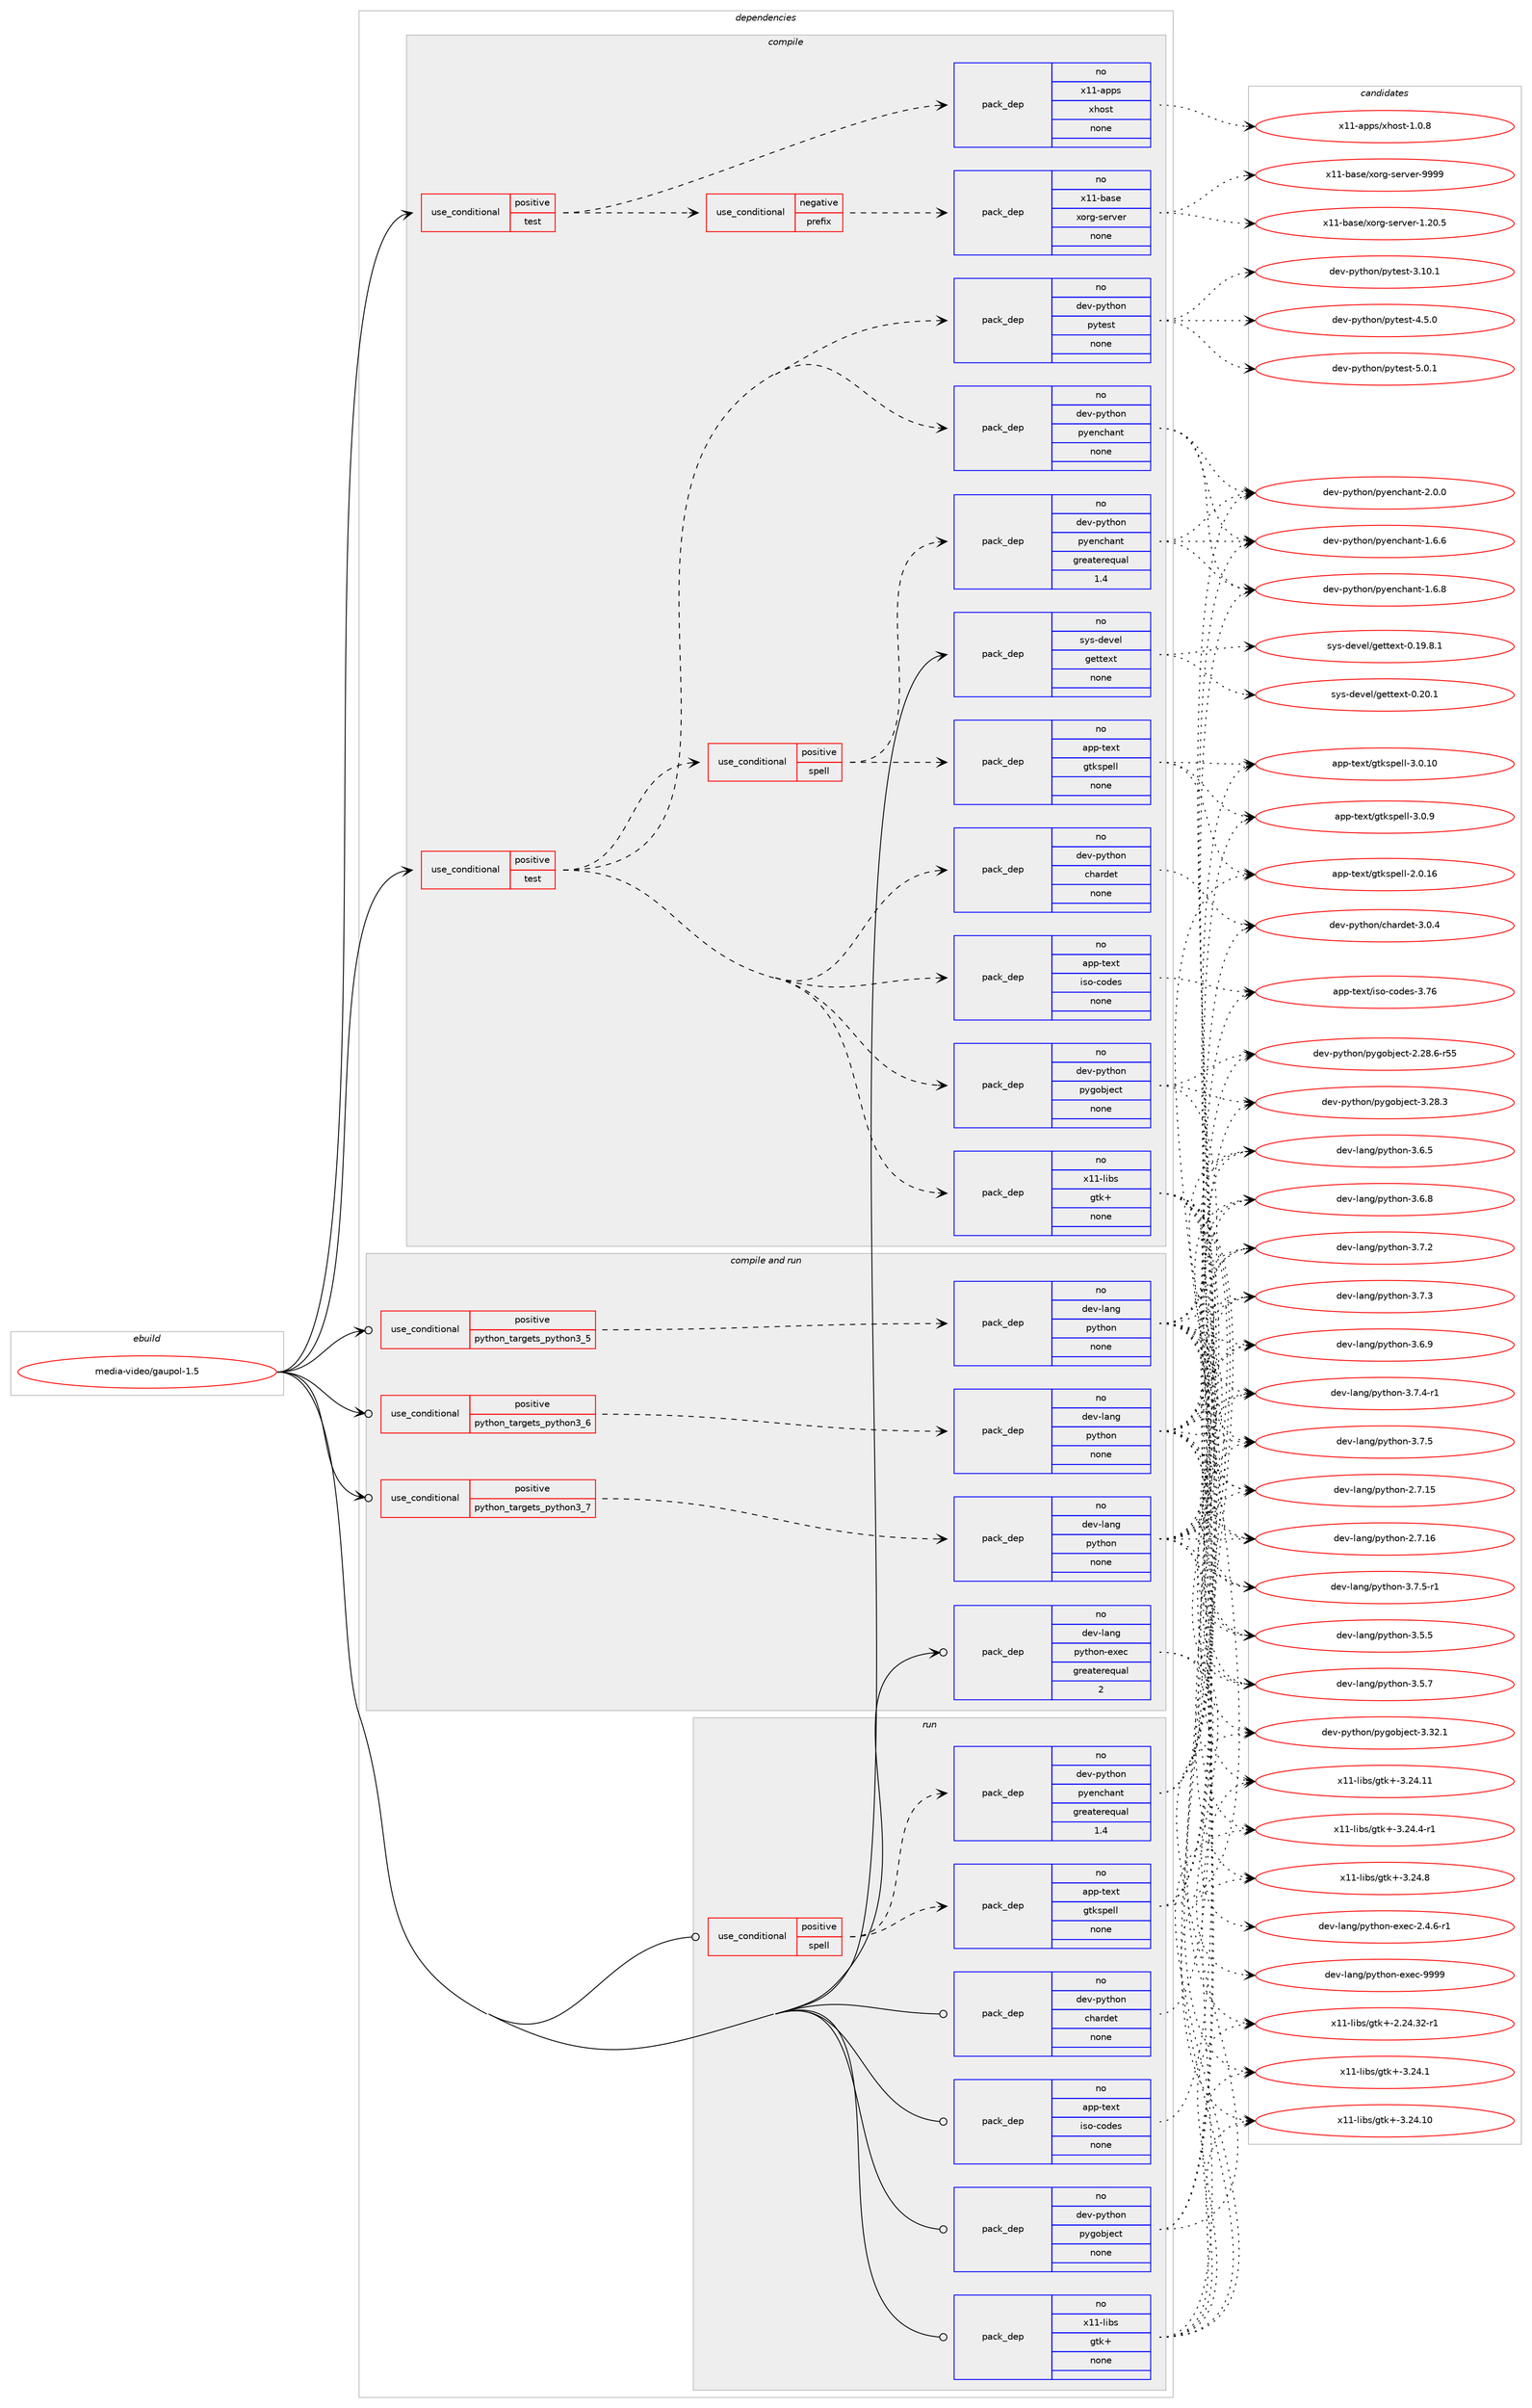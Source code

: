 digraph prolog {

# *************
# Graph options
# *************

newrank=true;
concentrate=true;
compound=true;
graph [rankdir=LR,fontname=Helvetica,fontsize=10,ranksep=1.5];#, ranksep=2.5, nodesep=0.2];
edge  [arrowhead=vee];
node  [fontname=Helvetica,fontsize=10];

# **********
# The ebuild
# **********

subgraph cluster_leftcol {
color=gray;
rank=same;
label=<<i>ebuild</i>>;
id [label="media-video/gaupol-1.5", color=red, width=4, href="../media-video/gaupol-1.5.svg"];
}

# ****************
# The dependencies
# ****************

subgraph cluster_midcol {
color=gray;
label=<<i>dependencies</i>>;
subgraph cluster_compile {
fillcolor="#eeeeee";
style=filled;
label=<<i>compile</i>>;
subgraph cond196275 {
dependency807389 [label=<<TABLE BORDER="0" CELLBORDER="1" CELLSPACING="0" CELLPADDING="4"><TR><TD ROWSPAN="3" CELLPADDING="10">use_conditional</TD></TR><TR><TD>positive</TD></TR><TR><TD>test</TD></TR></TABLE>>, shape=none, color=red];
subgraph cond196276 {
dependency807390 [label=<<TABLE BORDER="0" CELLBORDER="1" CELLSPACING="0" CELLPADDING="4"><TR><TD ROWSPAN="3" CELLPADDING="10">use_conditional</TD></TR><TR><TD>negative</TD></TR><TR><TD>prefix</TD></TR></TABLE>>, shape=none, color=red];
subgraph pack597025 {
dependency807391 [label=<<TABLE BORDER="0" CELLBORDER="1" CELLSPACING="0" CELLPADDING="4" WIDTH="220"><TR><TD ROWSPAN="6" CELLPADDING="30">pack_dep</TD></TR><TR><TD WIDTH="110">no</TD></TR><TR><TD>x11-base</TD></TR><TR><TD>xorg-server</TD></TR><TR><TD>none</TD></TR><TR><TD></TD></TR></TABLE>>, shape=none, color=blue];
}
dependency807390:e -> dependency807391:w [weight=20,style="dashed",arrowhead="vee"];
}
dependency807389:e -> dependency807390:w [weight=20,style="dashed",arrowhead="vee"];
subgraph pack597026 {
dependency807392 [label=<<TABLE BORDER="0" CELLBORDER="1" CELLSPACING="0" CELLPADDING="4" WIDTH="220"><TR><TD ROWSPAN="6" CELLPADDING="30">pack_dep</TD></TR><TR><TD WIDTH="110">no</TD></TR><TR><TD>x11-apps</TD></TR><TR><TD>xhost</TD></TR><TR><TD>none</TD></TR><TR><TD></TD></TR></TABLE>>, shape=none, color=blue];
}
dependency807389:e -> dependency807392:w [weight=20,style="dashed",arrowhead="vee"];
}
id:e -> dependency807389:w [weight=20,style="solid",arrowhead="vee"];
subgraph cond196277 {
dependency807393 [label=<<TABLE BORDER="0" CELLBORDER="1" CELLSPACING="0" CELLPADDING="4"><TR><TD ROWSPAN="3" CELLPADDING="10">use_conditional</TD></TR><TR><TD>positive</TD></TR><TR><TD>test</TD></TR></TABLE>>, shape=none, color=red];
subgraph pack597027 {
dependency807394 [label=<<TABLE BORDER="0" CELLBORDER="1" CELLSPACING="0" CELLPADDING="4" WIDTH="220"><TR><TD ROWSPAN="6" CELLPADDING="30">pack_dep</TD></TR><TR><TD WIDTH="110">no</TD></TR><TR><TD>app-text</TD></TR><TR><TD>iso-codes</TD></TR><TR><TD>none</TD></TR><TR><TD></TD></TR></TABLE>>, shape=none, color=blue];
}
dependency807393:e -> dependency807394:w [weight=20,style="dashed",arrowhead="vee"];
subgraph pack597028 {
dependency807395 [label=<<TABLE BORDER="0" CELLBORDER="1" CELLSPACING="0" CELLPADDING="4" WIDTH="220"><TR><TD ROWSPAN="6" CELLPADDING="30">pack_dep</TD></TR><TR><TD WIDTH="110">no</TD></TR><TR><TD>dev-python</TD></TR><TR><TD>chardet</TD></TR><TR><TD>none</TD></TR><TR><TD></TD></TR></TABLE>>, shape=none, color=blue];
}
dependency807393:e -> dependency807395:w [weight=20,style="dashed",arrowhead="vee"];
subgraph pack597029 {
dependency807396 [label=<<TABLE BORDER="0" CELLBORDER="1" CELLSPACING="0" CELLPADDING="4" WIDTH="220"><TR><TD ROWSPAN="6" CELLPADDING="30">pack_dep</TD></TR><TR><TD WIDTH="110">no</TD></TR><TR><TD>dev-python</TD></TR><TR><TD>pygobject</TD></TR><TR><TD>none</TD></TR><TR><TD></TD></TR></TABLE>>, shape=none, color=blue];
}
dependency807393:e -> dependency807396:w [weight=20,style="dashed",arrowhead="vee"];
subgraph pack597030 {
dependency807397 [label=<<TABLE BORDER="0" CELLBORDER="1" CELLSPACING="0" CELLPADDING="4" WIDTH="220"><TR><TD ROWSPAN="6" CELLPADDING="30">pack_dep</TD></TR><TR><TD WIDTH="110">no</TD></TR><TR><TD>x11-libs</TD></TR><TR><TD>gtk+</TD></TR><TR><TD>none</TD></TR><TR><TD></TD></TR></TABLE>>, shape=none, color=blue];
}
dependency807393:e -> dependency807397:w [weight=20,style="dashed",arrowhead="vee"];
subgraph cond196278 {
dependency807398 [label=<<TABLE BORDER="0" CELLBORDER="1" CELLSPACING="0" CELLPADDING="4"><TR><TD ROWSPAN="3" CELLPADDING="10">use_conditional</TD></TR><TR><TD>positive</TD></TR><TR><TD>spell</TD></TR></TABLE>>, shape=none, color=red];
subgraph pack597031 {
dependency807399 [label=<<TABLE BORDER="0" CELLBORDER="1" CELLSPACING="0" CELLPADDING="4" WIDTH="220"><TR><TD ROWSPAN="6" CELLPADDING="30">pack_dep</TD></TR><TR><TD WIDTH="110">no</TD></TR><TR><TD>app-text</TD></TR><TR><TD>gtkspell</TD></TR><TR><TD>none</TD></TR><TR><TD></TD></TR></TABLE>>, shape=none, color=blue];
}
dependency807398:e -> dependency807399:w [weight=20,style="dashed",arrowhead="vee"];
subgraph pack597032 {
dependency807400 [label=<<TABLE BORDER="0" CELLBORDER="1" CELLSPACING="0" CELLPADDING="4" WIDTH="220"><TR><TD ROWSPAN="6" CELLPADDING="30">pack_dep</TD></TR><TR><TD WIDTH="110">no</TD></TR><TR><TD>dev-python</TD></TR><TR><TD>pyenchant</TD></TR><TR><TD>greaterequal</TD></TR><TR><TD>1.4</TD></TR></TABLE>>, shape=none, color=blue];
}
dependency807398:e -> dependency807400:w [weight=20,style="dashed",arrowhead="vee"];
}
dependency807393:e -> dependency807398:w [weight=20,style="dashed",arrowhead="vee"];
subgraph pack597033 {
dependency807401 [label=<<TABLE BORDER="0" CELLBORDER="1" CELLSPACING="0" CELLPADDING="4" WIDTH="220"><TR><TD ROWSPAN="6" CELLPADDING="30">pack_dep</TD></TR><TR><TD WIDTH="110">no</TD></TR><TR><TD>dev-python</TD></TR><TR><TD>pyenchant</TD></TR><TR><TD>none</TD></TR><TR><TD></TD></TR></TABLE>>, shape=none, color=blue];
}
dependency807393:e -> dependency807401:w [weight=20,style="dashed",arrowhead="vee"];
subgraph pack597034 {
dependency807402 [label=<<TABLE BORDER="0" CELLBORDER="1" CELLSPACING="0" CELLPADDING="4" WIDTH="220"><TR><TD ROWSPAN="6" CELLPADDING="30">pack_dep</TD></TR><TR><TD WIDTH="110">no</TD></TR><TR><TD>dev-python</TD></TR><TR><TD>pytest</TD></TR><TR><TD>none</TD></TR><TR><TD></TD></TR></TABLE>>, shape=none, color=blue];
}
dependency807393:e -> dependency807402:w [weight=20,style="dashed",arrowhead="vee"];
}
id:e -> dependency807393:w [weight=20,style="solid",arrowhead="vee"];
subgraph pack597035 {
dependency807403 [label=<<TABLE BORDER="0" CELLBORDER="1" CELLSPACING="0" CELLPADDING="4" WIDTH="220"><TR><TD ROWSPAN="6" CELLPADDING="30">pack_dep</TD></TR><TR><TD WIDTH="110">no</TD></TR><TR><TD>sys-devel</TD></TR><TR><TD>gettext</TD></TR><TR><TD>none</TD></TR><TR><TD></TD></TR></TABLE>>, shape=none, color=blue];
}
id:e -> dependency807403:w [weight=20,style="solid",arrowhead="vee"];
}
subgraph cluster_compileandrun {
fillcolor="#eeeeee";
style=filled;
label=<<i>compile and run</i>>;
subgraph cond196279 {
dependency807404 [label=<<TABLE BORDER="0" CELLBORDER="1" CELLSPACING="0" CELLPADDING="4"><TR><TD ROWSPAN="3" CELLPADDING="10">use_conditional</TD></TR><TR><TD>positive</TD></TR><TR><TD>python_targets_python3_5</TD></TR></TABLE>>, shape=none, color=red];
subgraph pack597036 {
dependency807405 [label=<<TABLE BORDER="0" CELLBORDER="1" CELLSPACING="0" CELLPADDING="4" WIDTH="220"><TR><TD ROWSPAN="6" CELLPADDING="30">pack_dep</TD></TR><TR><TD WIDTH="110">no</TD></TR><TR><TD>dev-lang</TD></TR><TR><TD>python</TD></TR><TR><TD>none</TD></TR><TR><TD></TD></TR></TABLE>>, shape=none, color=blue];
}
dependency807404:e -> dependency807405:w [weight=20,style="dashed",arrowhead="vee"];
}
id:e -> dependency807404:w [weight=20,style="solid",arrowhead="odotvee"];
subgraph cond196280 {
dependency807406 [label=<<TABLE BORDER="0" CELLBORDER="1" CELLSPACING="0" CELLPADDING="4"><TR><TD ROWSPAN="3" CELLPADDING="10">use_conditional</TD></TR><TR><TD>positive</TD></TR><TR><TD>python_targets_python3_6</TD></TR></TABLE>>, shape=none, color=red];
subgraph pack597037 {
dependency807407 [label=<<TABLE BORDER="0" CELLBORDER="1" CELLSPACING="0" CELLPADDING="4" WIDTH="220"><TR><TD ROWSPAN="6" CELLPADDING="30">pack_dep</TD></TR><TR><TD WIDTH="110">no</TD></TR><TR><TD>dev-lang</TD></TR><TR><TD>python</TD></TR><TR><TD>none</TD></TR><TR><TD></TD></TR></TABLE>>, shape=none, color=blue];
}
dependency807406:e -> dependency807407:w [weight=20,style="dashed",arrowhead="vee"];
}
id:e -> dependency807406:w [weight=20,style="solid",arrowhead="odotvee"];
subgraph cond196281 {
dependency807408 [label=<<TABLE BORDER="0" CELLBORDER="1" CELLSPACING="0" CELLPADDING="4"><TR><TD ROWSPAN="3" CELLPADDING="10">use_conditional</TD></TR><TR><TD>positive</TD></TR><TR><TD>python_targets_python3_7</TD></TR></TABLE>>, shape=none, color=red];
subgraph pack597038 {
dependency807409 [label=<<TABLE BORDER="0" CELLBORDER="1" CELLSPACING="0" CELLPADDING="4" WIDTH="220"><TR><TD ROWSPAN="6" CELLPADDING="30">pack_dep</TD></TR><TR><TD WIDTH="110">no</TD></TR><TR><TD>dev-lang</TD></TR><TR><TD>python</TD></TR><TR><TD>none</TD></TR><TR><TD></TD></TR></TABLE>>, shape=none, color=blue];
}
dependency807408:e -> dependency807409:w [weight=20,style="dashed",arrowhead="vee"];
}
id:e -> dependency807408:w [weight=20,style="solid",arrowhead="odotvee"];
subgraph pack597039 {
dependency807410 [label=<<TABLE BORDER="0" CELLBORDER="1" CELLSPACING="0" CELLPADDING="4" WIDTH="220"><TR><TD ROWSPAN="6" CELLPADDING="30">pack_dep</TD></TR><TR><TD WIDTH="110">no</TD></TR><TR><TD>dev-lang</TD></TR><TR><TD>python-exec</TD></TR><TR><TD>greaterequal</TD></TR><TR><TD>2</TD></TR></TABLE>>, shape=none, color=blue];
}
id:e -> dependency807410:w [weight=20,style="solid",arrowhead="odotvee"];
}
subgraph cluster_run {
fillcolor="#eeeeee";
style=filled;
label=<<i>run</i>>;
subgraph cond196282 {
dependency807411 [label=<<TABLE BORDER="0" CELLBORDER="1" CELLSPACING="0" CELLPADDING="4"><TR><TD ROWSPAN="3" CELLPADDING="10">use_conditional</TD></TR><TR><TD>positive</TD></TR><TR><TD>spell</TD></TR></TABLE>>, shape=none, color=red];
subgraph pack597040 {
dependency807412 [label=<<TABLE BORDER="0" CELLBORDER="1" CELLSPACING="0" CELLPADDING="4" WIDTH="220"><TR><TD ROWSPAN="6" CELLPADDING="30">pack_dep</TD></TR><TR><TD WIDTH="110">no</TD></TR><TR><TD>app-text</TD></TR><TR><TD>gtkspell</TD></TR><TR><TD>none</TD></TR><TR><TD></TD></TR></TABLE>>, shape=none, color=blue];
}
dependency807411:e -> dependency807412:w [weight=20,style="dashed",arrowhead="vee"];
subgraph pack597041 {
dependency807413 [label=<<TABLE BORDER="0" CELLBORDER="1" CELLSPACING="0" CELLPADDING="4" WIDTH="220"><TR><TD ROWSPAN="6" CELLPADDING="30">pack_dep</TD></TR><TR><TD WIDTH="110">no</TD></TR><TR><TD>dev-python</TD></TR><TR><TD>pyenchant</TD></TR><TR><TD>greaterequal</TD></TR><TR><TD>1.4</TD></TR></TABLE>>, shape=none, color=blue];
}
dependency807411:e -> dependency807413:w [weight=20,style="dashed",arrowhead="vee"];
}
id:e -> dependency807411:w [weight=20,style="solid",arrowhead="odot"];
subgraph pack597042 {
dependency807414 [label=<<TABLE BORDER="0" CELLBORDER="1" CELLSPACING="0" CELLPADDING="4" WIDTH="220"><TR><TD ROWSPAN="6" CELLPADDING="30">pack_dep</TD></TR><TR><TD WIDTH="110">no</TD></TR><TR><TD>app-text</TD></TR><TR><TD>iso-codes</TD></TR><TR><TD>none</TD></TR><TR><TD></TD></TR></TABLE>>, shape=none, color=blue];
}
id:e -> dependency807414:w [weight=20,style="solid",arrowhead="odot"];
subgraph pack597043 {
dependency807415 [label=<<TABLE BORDER="0" CELLBORDER="1" CELLSPACING="0" CELLPADDING="4" WIDTH="220"><TR><TD ROWSPAN="6" CELLPADDING="30">pack_dep</TD></TR><TR><TD WIDTH="110">no</TD></TR><TR><TD>dev-python</TD></TR><TR><TD>chardet</TD></TR><TR><TD>none</TD></TR><TR><TD></TD></TR></TABLE>>, shape=none, color=blue];
}
id:e -> dependency807415:w [weight=20,style="solid",arrowhead="odot"];
subgraph pack597044 {
dependency807416 [label=<<TABLE BORDER="0" CELLBORDER="1" CELLSPACING="0" CELLPADDING="4" WIDTH="220"><TR><TD ROWSPAN="6" CELLPADDING="30">pack_dep</TD></TR><TR><TD WIDTH="110">no</TD></TR><TR><TD>dev-python</TD></TR><TR><TD>pygobject</TD></TR><TR><TD>none</TD></TR><TR><TD></TD></TR></TABLE>>, shape=none, color=blue];
}
id:e -> dependency807416:w [weight=20,style="solid",arrowhead="odot"];
subgraph pack597045 {
dependency807417 [label=<<TABLE BORDER="0" CELLBORDER="1" CELLSPACING="0" CELLPADDING="4" WIDTH="220"><TR><TD ROWSPAN="6" CELLPADDING="30">pack_dep</TD></TR><TR><TD WIDTH="110">no</TD></TR><TR><TD>x11-libs</TD></TR><TR><TD>gtk+</TD></TR><TR><TD>none</TD></TR><TR><TD></TD></TR></TABLE>>, shape=none, color=blue];
}
id:e -> dependency807417:w [weight=20,style="solid",arrowhead="odot"];
}
}

# **************
# The candidates
# **************

subgraph cluster_choices {
rank=same;
color=gray;
label=<<i>candidates</i>>;

subgraph choice597025 {
color=black;
nodesep=1;
choice1204949459897115101471201111141034511510111411810111445494650484653 [label="x11-base/xorg-server-1.20.5", color=red, width=4,href="../x11-base/xorg-server-1.20.5.svg"];
choice120494945989711510147120111114103451151011141181011144557575757 [label="x11-base/xorg-server-9999", color=red, width=4,href="../x11-base/xorg-server-9999.svg"];
dependency807391:e -> choice1204949459897115101471201111141034511510111411810111445494650484653:w [style=dotted,weight="100"];
dependency807391:e -> choice120494945989711510147120111114103451151011141181011144557575757:w [style=dotted,weight="100"];
}
subgraph choice597026 {
color=black;
nodesep=1;
choice1204949459711211211547120104111115116454946484656 [label="x11-apps/xhost-1.0.8", color=red, width=4,href="../x11-apps/xhost-1.0.8.svg"];
dependency807392:e -> choice1204949459711211211547120104111115116454946484656:w [style=dotted,weight="100"];
}
subgraph choice597027 {
color=black;
nodesep=1;
choice97112112451161011201164710511511145991111001011154551465554 [label="app-text/iso-codes-3.76", color=red, width=4,href="../app-text/iso-codes-3.76.svg"];
dependency807394:e -> choice97112112451161011201164710511511145991111001011154551465554:w [style=dotted,weight="100"];
}
subgraph choice597028 {
color=black;
nodesep=1;
choice10010111845112121116104111110479910497114100101116455146484652 [label="dev-python/chardet-3.0.4", color=red, width=4,href="../dev-python/chardet-3.0.4.svg"];
dependency807395:e -> choice10010111845112121116104111110479910497114100101116455146484652:w [style=dotted,weight="100"];
}
subgraph choice597029 {
color=black;
nodesep=1;
choice1001011184511212111610411111047112121103111981061019911645504650564654451145353 [label="dev-python/pygobject-2.28.6-r55", color=red, width=4,href="../dev-python/pygobject-2.28.6-r55.svg"];
choice1001011184511212111610411111047112121103111981061019911645514650564651 [label="dev-python/pygobject-3.28.3", color=red, width=4,href="../dev-python/pygobject-3.28.3.svg"];
choice1001011184511212111610411111047112121103111981061019911645514651504649 [label="dev-python/pygobject-3.32.1", color=red, width=4,href="../dev-python/pygobject-3.32.1.svg"];
dependency807396:e -> choice1001011184511212111610411111047112121103111981061019911645504650564654451145353:w [style=dotted,weight="100"];
dependency807396:e -> choice1001011184511212111610411111047112121103111981061019911645514650564651:w [style=dotted,weight="100"];
dependency807396:e -> choice1001011184511212111610411111047112121103111981061019911645514651504649:w [style=dotted,weight="100"];
}
subgraph choice597030 {
color=black;
nodesep=1;
choice12049494510810598115471031161074345504650524651504511449 [label="x11-libs/gtk+-2.24.32-r1", color=red, width=4,href="../x11-libs/gtk+-2.24.32-r1.svg"];
choice12049494510810598115471031161074345514650524649 [label="x11-libs/gtk+-3.24.1", color=red, width=4,href="../x11-libs/gtk+-3.24.1.svg"];
choice1204949451081059811547103116107434551465052464948 [label="x11-libs/gtk+-3.24.10", color=red, width=4,href="../x11-libs/gtk+-3.24.10.svg"];
choice1204949451081059811547103116107434551465052464949 [label="x11-libs/gtk+-3.24.11", color=red, width=4,href="../x11-libs/gtk+-3.24.11.svg"];
choice120494945108105981154710311610743455146505246524511449 [label="x11-libs/gtk+-3.24.4-r1", color=red, width=4,href="../x11-libs/gtk+-3.24.4-r1.svg"];
choice12049494510810598115471031161074345514650524656 [label="x11-libs/gtk+-3.24.8", color=red, width=4,href="../x11-libs/gtk+-3.24.8.svg"];
dependency807397:e -> choice12049494510810598115471031161074345504650524651504511449:w [style=dotted,weight="100"];
dependency807397:e -> choice12049494510810598115471031161074345514650524649:w [style=dotted,weight="100"];
dependency807397:e -> choice1204949451081059811547103116107434551465052464948:w [style=dotted,weight="100"];
dependency807397:e -> choice1204949451081059811547103116107434551465052464949:w [style=dotted,weight="100"];
dependency807397:e -> choice120494945108105981154710311610743455146505246524511449:w [style=dotted,weight="100"];
dependency807397:e -> choice12049494510810598115471031161074345514650524656:w [style=dotted,weight="100"];
}
subgraph choice597031 {
color=black;
nodesep=1;
choice97112112451161011201164710311610711511210110810845504648464954 [label="app-text/gtkspell-2.0.16", color=red, width=4,href="../app-text/gtkspell-2.0.16.svg"];
choice97112112451161011201164710311610711511210110810845514648464948 [label="app-text/gtkspell-3.0.10", color=red, width=4,href="../app-text/gtkspell-3.0.10.svg"];
choice971121124511610112011647103116107115112101108108455146484657 [label="app-text/gtkspell-3.0.9", color=red, width=4,href="../app-text/gtkspell-3.0.9.svg"];
dependency807399:e -> choice97112112451161011201164710311610711511210110810845504648464954:w [style=dotted,weight="100"];
dependency807399:e -> choice97112112451161011201164710311610711511210110810845514648464948:w [style=dotted,weight="100"];
dependency807399:e -> choice971121124511610112011647103116107115112101108108455146484657:w [style=dotted,weight="100"];
}
subgraph choice597032 {
color=black;
nodesep=1;
choice10010111845112121116104111110471121211011109910497110116454946544654 [label="dev-python/pyenchant-1.6.6", color=red, width=4,href="../dev-python/pyenchant-1.6.6.svg"];
choice10010111845112121116104111110471121211011109910497110116454946544656 [label="dev-python/pyenchant-1.6.8", color=red, width=4,href="../dev-python/pyenchant-1.6.8.svg"];
choice10010111845112121116104111110471121211011109910497110116455046484648 [label="dev-python/pyenchant-2.0.0", color=red, width=4,href="../dev-python/pyenchant-2.0.0.svg"];
dependency807400:e -> choice10010111845112121116104111110471121211011109910497110116454946544654:w [style=dotted,weight="100"];
dependency807400:e -> choice10010111845112121116104111110471121211011109910497110116454946544656:w [style=dotted,weight="100"];
dependency807400:e -> choice10010111845112121116104111110471121211011109910497110116455046484648:w [style=dotted,weight="100"];
}
subgraph choice597033 {
color=black;
nodesep=1;
choice10010111845112121116104111110471121211011109910497110116454946544654 [label="dev-python/pyenchant-1.6.6", color=red, width=4,href="../dev-python/pyenchant-1.6.6.svg"];
choice10010111845112121116104111110471121211011109910497110116454946544656 [label="dev-python/pyenchant-1.6.8", color=red, width=4,href="../dev-python/pyenchant-1.6.8.svg"];
choice10010111845112121116104111110471121211011109910497110116455046484648 [label="dev-python/pyenchant-2.0.0", color=red, width=4,href="../dev-python/pyenchant-2.0.0.svg"];
dependency807401:e -> choice10010111845112121116104111110471121211011109910497110116454946544654:w [style=dotted,weight="100"];
dependency807401:e -> choice10010111845112121116104111110471121211011109910497110116454946544656:w [style=dotted,weight="100"];
dependency807401:e -> choice10010111845112121116104111110471121211011109910497110116455046484648:w [style=dotted,weight="100"];
}
subgraph choice597034 {
color=black;
nodesep=1;
choice100101118451121211161041111104711212111610111511645514649484649 [label="dev-python/pytest-3.10.1", color=red, width=4,href="../dev-python/pytest-3.10.1.svg"];
choice1001011184511212111610411111047112121116101115116455246534648 [label="dev-python/pytest-4.5.0", color=red, width=4,href="../dev-python/pytest-4.5.0.svg"];
choice1001011184511212111610411111047112121116101115116455346484649 [label="dev-python/pytest-5.0.1", color=red, width=4,href="../dev-python/pytest-5.0.1.svg"];
dependency807402:e -> choice100101118451121211161041111104711212111610111511645514649484649:w [style=dotted,weight="100"];
dependency807402:e -> choice1001011184511212111610411111047112121116101115116455246534648:w [style=dotted,weight="100"];
dependency807402:e -> choice1001011184511212111610411111047112121116101115116455346484649:w [style=dotted,weight="100"];
}
subgraph choice597035 {
color=black;
nodesep=1;
choice1151211154510010111810110847103101116116101120116454846495746564649 [label="sys-devel/gettext-0.19.8.1", color=red, width=4,href="../sys-devel/gettext-0.19.8.1.svg"];
choice115121115451001011181011084710310111611610112011645484650484649 [label="sys-devel/gettext-0.20.1", color=red, width=4,href="../sys-devel/gettext-0.20.1.svg"];
dependency807403:e -> choice1151211154510010111810110847103101116116101120116454846495746564649:w [style=dotted,weight="100"];
dependency807403:e -> choice115121115451001011181011084710310111611610112011645484650484649:w [style=dotted,weight="100"];
}
subgraph choice597036 {
color=black;
nodesep=1;
choice10010111845108971101034711212111610411111045504655464953 [label="dev-lang/python-2.7.15", color=red, width=4,href="../dev-lang/python-2.7.15.svg"];
choice10010111845108971101034711212111610411111045504655464954 [label="dev-lang/python-2.7.16", color=red, width=4,href="../dev-lang/python-2.7.16.svg"];
choice100101118451089711010347112121116104111110455146534653 [label="dev-lang/python-3.5.5", color=red, width=4,href="../dev-lang/python-3.5.5.svg"];
choice100101118451089711010347112121116104111110455146534655 [label="dev-lang/python-3.5.7", color=red, width=4,href="../dev-lang/python-3.5.7.svg"];
choice100101118451089711010347112121116104111110455146544653 [label="dev-lang/python-3.6.5", color=red, width=4,href="../dev-lang/python-3.6.5.svg"];
choice100101118451089711010347112121116104111110455146544656 [label="dev-lang/python-3.6.8", color=red, width=4,href="../dev-lang/python-3.6.8.svg"];
choice100101118451089711010347112121116104111110455146544657 [label="dev-lang/python-3.6.9", color=red, width=4,href="../dev-lang/python-3.6.9.svg"];
choice100101118451089711010347112121116104111110455146554650 [label="dev-lang/python-3.7.2", color=red, width=4,href="../dev-lang/python-3.7.2.svg"];
choice100101118451089711010347112121116104111110455146554651 [label="dev-lang/python-3.7.3", color=red, width=4,href="../dev-lang/python-3.7.3.svg"];
choice1001011184510897110103471121211161041111104551465546524511449 [label="dev-lang/python-3.7.4-r1", color=red, width=4,href="../dev-lang/python-3.7.4-r1.svg"];
choice100101118451089711010347112121116104111110455146554653 [label="dev-lang/python-3.7.5", color=red, width=4,href="../dev-lang/python-3.7.5.svg"];
choice1001011184510897110103471121211161041111104551465546534511449 [label="dev-lang/python-3.7.5-r1", color=red, width=4,href="../dev-lang/python-3.7.5-r1.svg"];
dependency807405:e -> choice10010111845108971101034711212111610411111045504655464953:w [style=dotted,weight="100"];
dependency807405:e -> choice10010111845108971101034711212111610411111045504655464954:w [style=dotted,weight="100"];
dependency807405:e -> choice100101118451089711010347112121116104111110455146534653:w [style=dotted,weight="100"];
dependency807405:e -> choice100101118451089711010347112121116104111110455146534655:w [style=dotted,weight="100"];
dependency807405:e -> choice100101118451089711010347112121116104111110455146544653:w [style=dotted,weight="100"];
dependency807405:e -> choice100101118451089711010347112121116104111110455146544656:w [style=dotted,weight="100"];
dependency807405:e -> choice100101118451089711010347112121116104111110455146544657:w [style=dotted,weight="100"];
dependency807405:e -> choice100101118451089711010347112121116104111110455146554650:w [style=dotted,weight="100"];
dependency807405:e -> choice100101118451089711010347112121116104111110455146554651:w [style=dotted,weight="100"];
dependency807405:e -> choice1001011184510897110103471121211161041111104551465546524511449:w [style=dotted,weight="100"];
dependency807405:e -> choice100101118451089711010347112121116104111110455146554653:w [style=dotted,weight="100"];
dependency807405:e -> choice1001011184510897110103471121211161041111104551465546534511449:w [style=dotted,weight="100"];
}
subgraph choice597037 {
color=black;
nodesep=1;
choice10010111845108971101034711212111610411111045504655464953 [label="dev-lang/python-2.7.15", color=red, width=4,href="../dev-lang/python-2.7.15.svg"];
choice10010111845108971101034711212111610411111045504655464954 [label="dev-lang/python-2.7.16", color=red, width=4,href="../dev-lang/python-2.7.16.svg"];
choice100101118451089711010347112121116104111110455146534653 [label="dev-lang/python-3.5.5", color=red, width=4,href="../dev-lang/python-3.5.5.svg"];
choice100101118451089711010347112121116104111110455146534655 [label="dev-lang/python-3.5.7", color=red, width=4,href="../dev-lang/python-3.5.7.svg"];
choice100101118451089711010347112121116104111110455146544653 [label="dev-lang/python-3.6.5", color=red, width=4,href="../dev-lang/python-3.6.5.svg"];
choice100101118451089711010347112121116104111110455146544656 [label="dev-lang/python-3.6.8", color=red, width=4,href="../dev-lang/python-3.6.8.svg"];
choice100101118451089711010347112121116104111110455146544657 [label="dev-lang/python-3.6.9", color=red, width=4,href="../dev-lang/python-3.6.9.svg"];
choice100101118451089711010347112121116104111110455146554650 [label="dev-lang/python-3.7.2", color=red, width=4,href="../dev-lang/python-3.7.2.svg"];
choice100101118451089711010347112121116104111110455146554651 [label="dev-lang/python-3.7.3", color=red, width=4,href="../dev-lang/python-3.7.3.svg"];
choice1001011184510897110103471121211161041111104551465546524511449 [label="dev-lang/python-3.7.4-r1", color=red, width=4,href="../dev-lang/python-3.7.4-r1.svg"];
choice100101118451089711010347112121116104111110455146554653 [label="dev-lang/python-3.7.5", color=red, width=4,href="../dev-lang/python-3.7.5.svg"];
choice1001011184510897110103471121211161041111104551465546534511449 [label="dev-lang/python-3.7.5-r1", color=red, width=4,href="../dev-lang/python-3.7.5-r1.svg"];
dependency807407:e -> choice10010111845108971101034711212111610411111045504655464953:w [style=dotted,weight="100"];
dependency807407:e -> choice10010111845108971101034711212111610411111045504655464954:w [style=dotted,weight="100"];
dependency807407:e -> choice100101118451089711010347112121116104111110455146534653:w [style=dotted,weight="100"];
dependency807407:e -> choice100101118451089711010347112121116104111110455146534655:w [style=dotted,weight="100"];
dependency807407:e -> choice100101118451089711010347112121116104111110455146544653:w [style=dotted,weight="100"];
dependency807407:e -> choice100101118451089711010347112121116104111110455146544656:w [style=dotted,weight="100"];
dependency807407:e -> choice100101118451089711010347112121116104111110455146544657:w [style=dotted,weight="100"];
dependency807407:e -> choice100101118451089711010347112121116104111110455146554650:w [style=dotted,weight="100"];
dependency807407:e -> choice100101118451089711010347112121116104111110455146554651:w [style=dotted,weight="100"];
dependency807407:e -> choice1001011184510897110103471121211161041111104551465546524511449:w [style=dotted,weight="100"];
dependency807407:e -> choice100101118451089711010347112121116104111110455146554653:w [style=dotted,weight="100"];
dependency807407:e -> choice1001011184510897110103471121211161041111104551465546534511449:w [style=dotted,weight="100"];
}
subgraph choice597038 {
color=black;
nodesep=1;
choice10010111845108971101034711212111610411111045504655464953 [label="dev-lang/python-2.7.15", color=red, width=4,href="../dev-lang/python-2.7.15.svg"];
choice10010111845108971101034711212111610411111045504655464954 [label="dev-lang/python-2.7.16", color=red, width=4,href="../dev-lang/python-2.7.16.svg"];
choice100101118451089711010347112121116104111110455146534653 [label="dev-lang/python-3.5.5", color=red, width=4,href="../dev-lang/python-3.5.5.svg"];
choice100101118451089711010347112121116104111110455146534655 [label="dev-lang/python-3.5.7", color=red, width=4,href="../dev-lang/python-3.5.7.svg"];
choice100101118451089711010347112121116104111110455146544653 [label="dev-lang/python-3.6.5", color=red, width=4,href="../dev-lang/python-3.6.5.svg"];
choice100101118451089711010347112121116104111110455146544656 [label="dev-lang/python-3.6.8", color=red, width=4,href="../dev-lang/python-3.6.8.svg"];
choice100101118451089711010347112121116104111110455146544657 [label="dev-lang/python-3.6.9", color=red, width=4,href="../dev-lang/python-3.6.9.svg"];
choice100101118451089711010347112121116104111110455146554650 [label="dev-lang/python-3.7.2", color=red, width=4,href="../dev-lang/python-3.7.2.svg"];
choice100101118451089711010347112121116104111110455146554651 [label="dev-lang/python-3.7.3", color=red, width=4,href="../dev-lang/python-3.7.3.svg"];
choice1001011184510897110103471121211161041111104551465546524511449 [label="dev-lang/python-3.7.4-r1", color=red, width=4,href="../dev-lang/python-3.7.4-r1.svg"];
choice100101118451089711010347112121116104111110455146554653 [label="dev-lang/python-3.7.5", color=red, width=4,href="../dev-lang/python-3.7.5.svg"];
choice1001011184510897110103471121211161041111104551465546534511449 [label="dev-lang/python-3.7.5-r1", color=red, width=4,href="../dev-lang/python-3.7.5-r1.svg"];
dependency807409:e -> choice10010111845108971101034711212111610411111045504655464953:w [style=dotted,weight="100"];
dependency807409:e -> choice10010111845108971101034711212111610411111045504655464954:w [style=dotted,weight="100"];
dependency807409:e -> choice100101118451089711010347112121116104111110455146534653:w [style=dotted,weight="100"];
dependency807409:e -> choice100101118451089711010347112121116104111110455146534655:w [style=dotted,weight="100"];
dependency807409:e -> choice100101118451089711010347112121116104111110455146544653:w [style=dotted,weight="100"];
dependency807409:e -> choice100101118451089711010347112121116104111110455146544656:w [style=dotted,weight="100"];
dependency807409:e -> choice100101118451089711010347112121116104111110455146544657:w [style=dotted,weight="100"];
dependency807409:e -> choice100101118451089711010347112121116104111110455146554650:w [style=dotted,weight="100"];
dependency807409:e -> choice100101118451089711010347112121116104111110455146554651:w [style=dotted,weight="100"];
dependency807409:e -> choice1001011184510897110103471121211161041111104551465546524511449:w [style=dotted,weight="100"];
dependency807409:e -> choice100101118451089711010347112121116104111110455146554653:w [style=dotted,weight="100"];
dependency807409:e -> choice1001011184510897110103471121211161041111104551465546534511449:w [style=dotted,weight="100"];
}
subgraph choice597039 {
color=black;
nodesep=1;
choice10010111845108971101034711212111610411111045101120101994550465246544511449 [label="dev-lang/python-exec-2.4.6-r1", color=red, width=4,href="../dev-lang/python-exec-2.4.6-r1.svg"];
choice10010111845108971101034711212111610411111045101120101994557575757 [label="dev-lang/python-exec-9999", color=red, width=4,href="../dev-lang/python-exec-9999.svg"];
dependency807410:e -> choice10010111845108971101034711212111610411111045101120101994550465246544511449:w [style=dotted,weight="100"];
dependency807410:e -> choice10010111845108971101034711212111610411111045101120101994557575757:w [style=dotted,weight="100"];
}
subgraph choice597040 {
color=black;
nodesep=1;
choice97112112451161011201164710311610711511210110810845504648464954 [label="app-text/gtkspell-2.0.16", color=red, width=4,href="../app-text/gtkspell-2.0.16.svg"];
choice97112112451161011201164710311610711511210110810845514648464948 [label="app-text/gtkspell-3.0.10", color=red, width=4,href="../app-text/gtkspell-3.0.10.svg"];
choice971121124511610112011647103116107115112101108108455146484657 [label="app-text/gtkspell-3.0.9", color=red, width=4,href="../app-text/gtkspell-3.0.9.svg"];
dependency807412:e -> choice97112112451161011201164710311610711511210110810845504648464954:w [style=dotted,weight="100"];
dependency807412:e -> choice97112112451161011201164710311610711511210110810845514648464948:w [style=dotted,weight="100"];
dependency807412:e -> choice971121124511610112011647103116107115112101108108455146484657:w [style=dotted,weight="100"];
}
subgraph choice597041 {
color=black;
nodesep=1;
choice10010111845112121116104111110471121211011109910497110116454946544654 [label="dev-python/pyenchant-1.6.6", color=red, width=4,href="../dev-python/pyenchant-1.6.6.svg"];
choice10010111845112121116104111110471121211011109910497110116454946544656 [label="dev-python/pyenchant-1.6.8", color=red, width=4,href="../dev-python/pyenchant-1.6.8.svg"];
choice10010111845112121116104111110471121211011109910497110116455046484648 [label="dev-python/pyenchant-2.0.0", color=red, width=4,href="../dev-python/pyenchant-2.0.0.svg"];
dependency807413:e -> choice10010111845112121116104111110471121211011109910497110116454946544654:w [style=dotted,weight="100"];
dependency807413:e -> choice10010111845112121116104111110471121211011109910497110116454946544656:w [style=dotted,weight="100"];
dependency807413:e -> choice10010111845112121116104111110471121211011109910497110116455046484648:w [style=dotted,weight="100"];
}
subgraph choice597042 {
color=black;
nodesep=1;
choice97112112451161011201164710511511145991111001011154551465554 [label="app-text/iso-codes-3.76", color=red, width=4,href="../app-text/iso-codes-3.76.svg"];
dependency807414:e -> choice97112112451161011201164710511511145991111001011154551465554:w [style=dotted,weight="100"];
}
subgraph choice597043 {
color=black;
nodesep=1;
choice10010111845112121116104111110479910497114100101116455146484652 [label="dev-python/chardet-3.0.4", color=red, width=4,href="../dev-python/chardet-3.0.4.svg"];
dependency807415:e -> choice10010111845112121116104111110479910497114100101116455146484652:w [style=dotted,weight="100"];
}
subgraph choice597044 {
color=black;
nodesep=1;
choice1001011184511212111610411111047112121103111981061019911645504650564654451145353 [label="dev-python/pygobject-2.28.6-r55", color=red, width=4,href="../dev-python/pygobject-2.28.6-r55.svg"];
choice1001011184511212111610411111047112121103111981061019911645514650564651 [label="dev-python/pygobject-3.28.3", color=red, width=4,href="../dev-python/pygobject-3.28.3.svg"];
choice1001011184511212111610411111047112121103111981061019911645514651504649 [label="dev-python/pygobject-3.32.1", color=red, width=4,href="../dev-python/pygobject-3.32.1.svg"];
dependency807416:e -> choice1001011184511212111610411111047112121103111981061019911645504650564654451145353:w [style=dotted,weight="100"];
dependency807416:e -> choice1001011184511212111610411111047112121103111981061019911645514650564651:w [style=dotted,weight="100"];
dependency807416:e -> choice1001011184511212111610411111047112121103111981061019911645514651504649:w [style=dotted,weight="100"];
}
subgraph choice597045 {
color=black;
nodesep=1;
choice12049494510810598115471031161074345504650524651504511449 [label="x11-libs/gtk+-2.24.32-r1", color=red, width=4,href="../x11-libs/gtk+-2.24.32-r1.svg"];
choice12049494510810598115471031161074345514650524649 [label="x11-libs/gtk+-3.24.1", color=red, width=4,href="../x11-libs/gtk+-3.24.1.svg"];
choice1204949451081059811547103116107434551465052464948 [label="x11-libs/gtk+-3.24.10", color=red, width=4,href="../x11-libs/gtk+-3.24.10.svg"];
choice1204949451081059811547103116107434551465052464949 [label="x11-libs/gtk+-3.24.11", color=red, width=4,href="../x11-libs/gtk+-3.24.11.svg"];
choice120494945108105981154710311610743455146505246524511449 [label="x11-libs/gtk+-3.24.4-r1", color=red, width=4,href="../x11-libs/gtk+-3.24.4-r1.svg"];
choice12049494510810598115471031161074345514650524656 [label="x11-libs/gtk+-3.24.8", color=red, width=4,href="../x11-libs/gtk+-3.24.8.svg"];
dependency807417:e -> choice12049494510810598115471031161074345504650524651504511449:w [style=dotted,weight="100"];
dependency807417:e -> choice12049494510810598115471031161074345514650524649:w [style=dotted,weight="100"];
dependency807417:e -> choice1204949451081059811547103116107434551465052464948:w [style=dotted,weight="100"];
dependency807417:e -> choice1204949451081059811547103116107434551465052464949:w [style=dotted,weight="100"];
dependency807417:e -> choice120494945108105981154710311610743455146505246524511449:w [style=dotted,weight="100"];
dependency807417:e -> choice12049494510810598115471031161074345514650524656:w [style=dotted,weight="100"];
}
}

}
